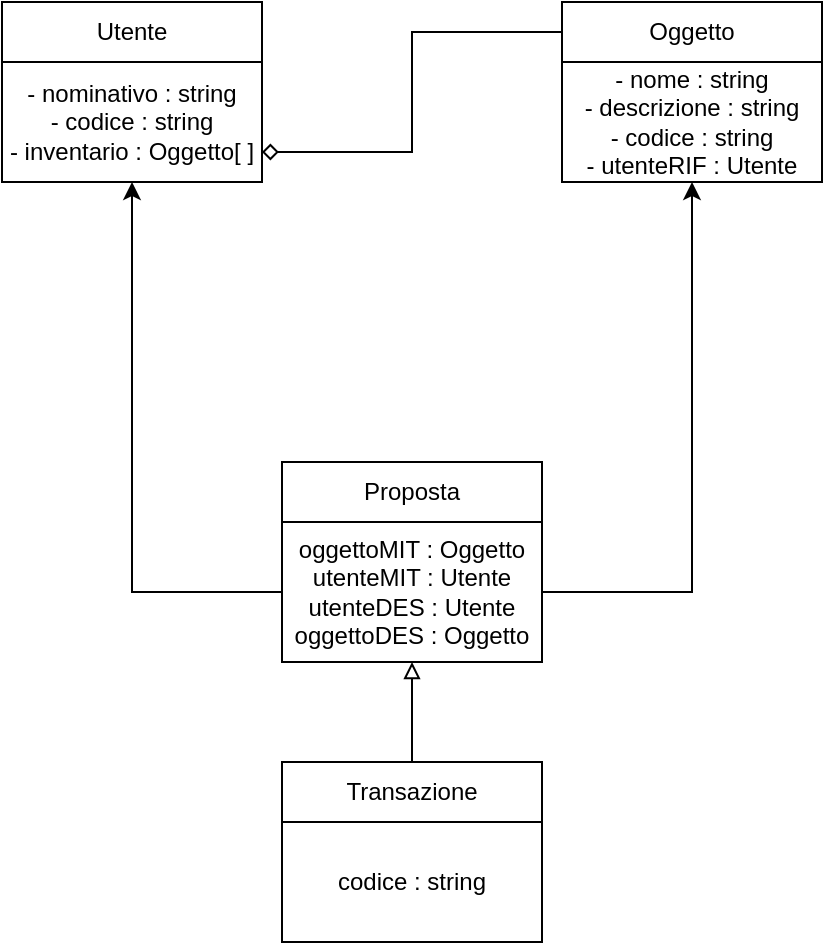 <mxfile version="24.1.0" type="device">
  <diagram name="Pagina-1" id="8iSA2tcX1Fe8B2-2Y3Op">
    <mxGraphModel dx="880" dy="532" grid="1" gridSize="10" guides="1" tooltips="1" connect="1" arrows="1" fold="1" page="1" pageScale="1" pageWidth="827" pageHeight="1169" background="none" math="0" shadow="0">
      <root>
        <mxCell id="0" />
        <mxCell id="1" parent="0" />
        <mxCell id="CKlePOn1l4-2ZbmkLQns-5" style="edgeStyle=orthogonalEdgeStyle;rounded=0;orthogonalLoop=1;jettySize=auto;html=1;exitX=0;exitY=0.5;exitDx=0;exitDy=0;entryX=1;entryY=0.75;entryDx=0;entryDy=0;endArrow=diamond;endFill=0;" parent="1" source="CKlePOn1l4-2ZbmkLQns-1" target="CKlePOn1l4-2ZbmkLQns-4" edge="1">
          <mxGeometry relative="1" as="geometry" />
        </mxCell>
        <mxCell id="CKlePOn1l4-2ZbmkLQns-1" value="Oggetto" style="rounded=0;whiteSpace=wrap;html=1;" parent="1" vertex="1">
          <mxGeometry x="480" y="80" width="130" height="30" as="geometry" />
        </mxCell>
        <mxCell id="CKlePOn1l4-2ZbmkLQns-2" value="- nome : string&lt;div&gt;- descrizione : string&lt;/div&gt;&lt;div&gt;- codice : string&lt;/div&gt;&lt;div&gt;- utenteRIF : Utente&lt;/div&gt;" style="rounded=0;whiteSpace=wrap;html=1;" parent="1" vertex="1">
          <mxGeometry x="480" y="110" width="130" height="60" as="geometry" />
        </mxCell>
        <mxCell id="CKlePOn1l4-2ZbmkLQns-3" value="Utente" style="rounded=0;whiteSpace=wrap;html=1;" parent="1" vertex="1">
          <mxGeometry x="200" y="80" width="130" height="30" as="geometry" />
        </mxCell>
        <mxCell id="CKlePOn1l4-2ZbmkLQns-4" value="- nominativo : string&lt;div&gt;- codice : string&lt;/div&gt;&lt;div&gt;- inventario : Oggetto[ ]&lt;/div&gt;" style="rounded=0;whiteSpace=wrap;html=1;" parent="1" vertex="1">
          <mxGeometry x="200" y="110" width="130" height="60" as="geometry" />
        </mxCell>
        <mxCell id="CKlePOn1l4-2ZbmkLQns-6" value="Proposta" style="rounded=0;whiteSpace=wrap;html=1;" parent="1" vertex="1">
          <mxGeometry x="340" y="310" width="130" height="30" as="geometry" />
        </mxCell>
        <mxCell id="pPU5iwp6UOTO5m5hzMKx-1" style="edgeStyle=orthogonalEdgeStyle;rounded=0;orthogonalLoop=1;jettySize=auto;html=1;entryX=0.5;entryY=1;entryDx=0;entryDy=0;" edge="1" parent="1" source="CKlePOn1l4-2ZbmkLQns-7" target="CKlePOn1l4-2ZbmkLQns-4">
          <mxGeometry relative="1" as="geometry" />
        </mxCell>
        <mxCell id="pPU5iwp6UOTO5m5hzMKx-2" style="edgeStyle=orthogonalEdgeStyle;rounded=0;orthogonalLoop=1;jettySize=auto;html=1;entryX=0.5;entryY=1;entryDx=0;entryDy=0;" edge="1" parent="1" source="CKlePOn1l4-2ZbmkLQns-7" target="CKlePOn1l4-2ZbmkLQns-2">
          <mxGeometry relative="1" as="geometry" />
        </mxCell>
        <mxCell id="CKlePOn1l4-2ZbmkLQns-7" value="oggettoMIT : Oggetto&lt;div&gt;utenteMIT : Utente&lt;/div&gt;&lt;div&gt;&lt;div&gt;utenteDES : Utente&lt;/div&gt;&lt;div&gt;oggettoDES : Oggetto&lt;/div&gt;&lt;/div&gt;" style="rounded=0;whiteSpace=wrap;html=1;" parent="1" vertex="1">
          <mxGeometry x="340" y="340" width="130" height="70" as="geometry" />
        </mxCell>
        <mxCell id="CKlePOn1l4-2ZbmkLQns-12" style="edgeStyle=orthogonalEdgeStyle;rounded=0;orthogonalLoop=1;jettySize=auto;html=1;entryX=0.5;entryY=1;entryDx=0;entryDy=0;endArrow=block;endFill=0;" parent="1" source="CKlePOn1l4-2ZbmkLQns-10" target="CKlePOn1l4-2ZbmkLQns-7" edge="1">
          <mxGeometry relative="1" as="geometry" />
        </mxCell>
        <mxCell id="CKlePOn1l4-2ZbmkLQns-10" value="Transazione" style="rounded=0;whiteSpace=wrap;html=1;" parent="1" vertex="1">
          <mxGeometry x="340" y="460" width="130" height="30" as="geometry" />
        </mxCell>
        <mxCell id="CKlePOn1l4-2ZbmkLQns-11" value="codice : string" style="rounded=0;whiteSpace=wrap;html=1;" parent="1" vertex="1">
          <mxGeometry x="340" y="490" width="130" height="60" as="geometry" />
        </mxCell>
      </root>
    </mxGraphModel>
  </diagram>
</mxfile>
